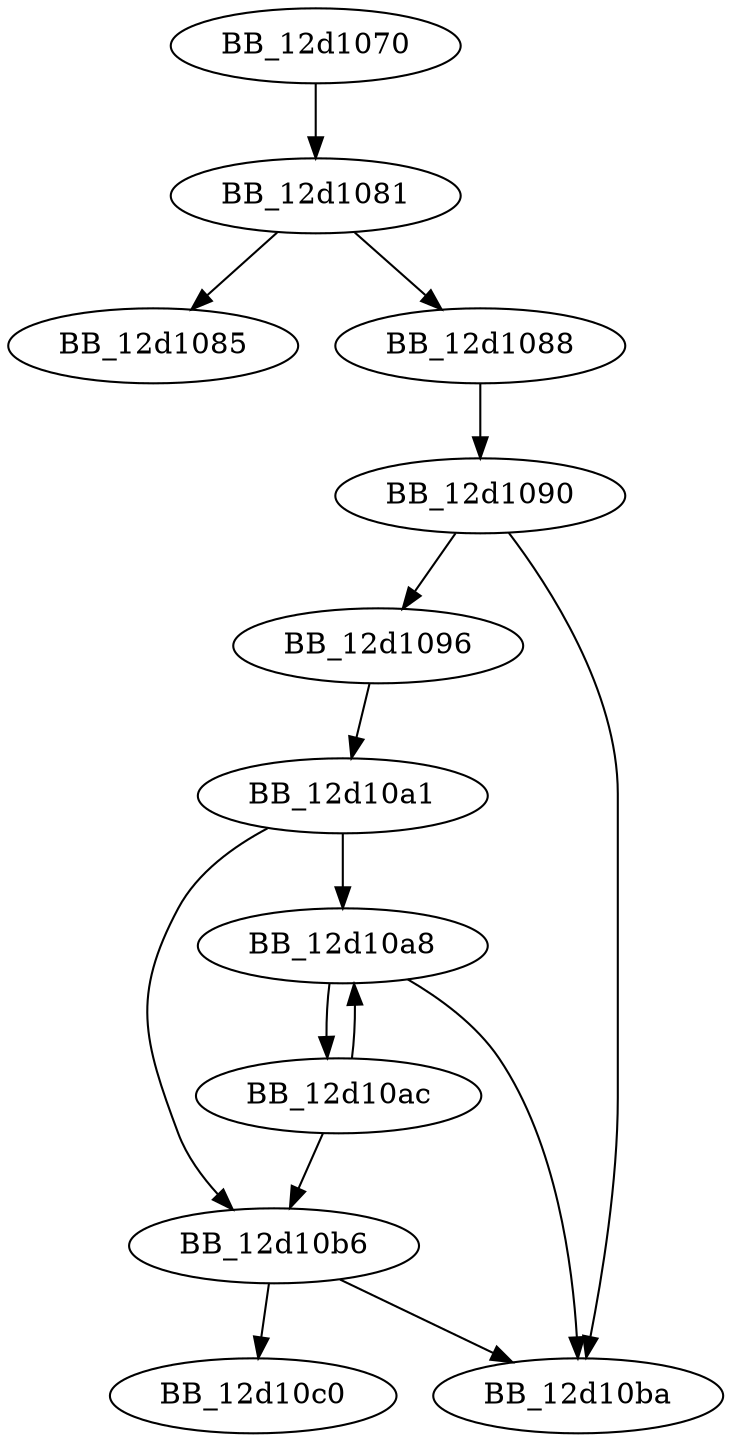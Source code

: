 DiGraph sub_12D1070{
BB_12d1070->BB_12d1081
BB_12d1081->BB_12d1085
BB_12d1081->BB_12d1088
BB_12d1088->BB_12d1090
BB_12d1090->BB_12d1096
BB_12d1090->BB_12d10ba
BB_12d1096->BB_12d10a1
BB_12d10a1->BB_12d10a8
BB_12d10a1->BB_12d10b6
BB_12d10a8->BB_12d10ac
BB_12d10a8->BB_12d10ba
BB_12d10ac->BB_12d10a8
BB_12d10ac->BB_12d10b6
BB_12d10b6->BB_12d10ba
BB_12d10b6->BB_12d10c0
}
